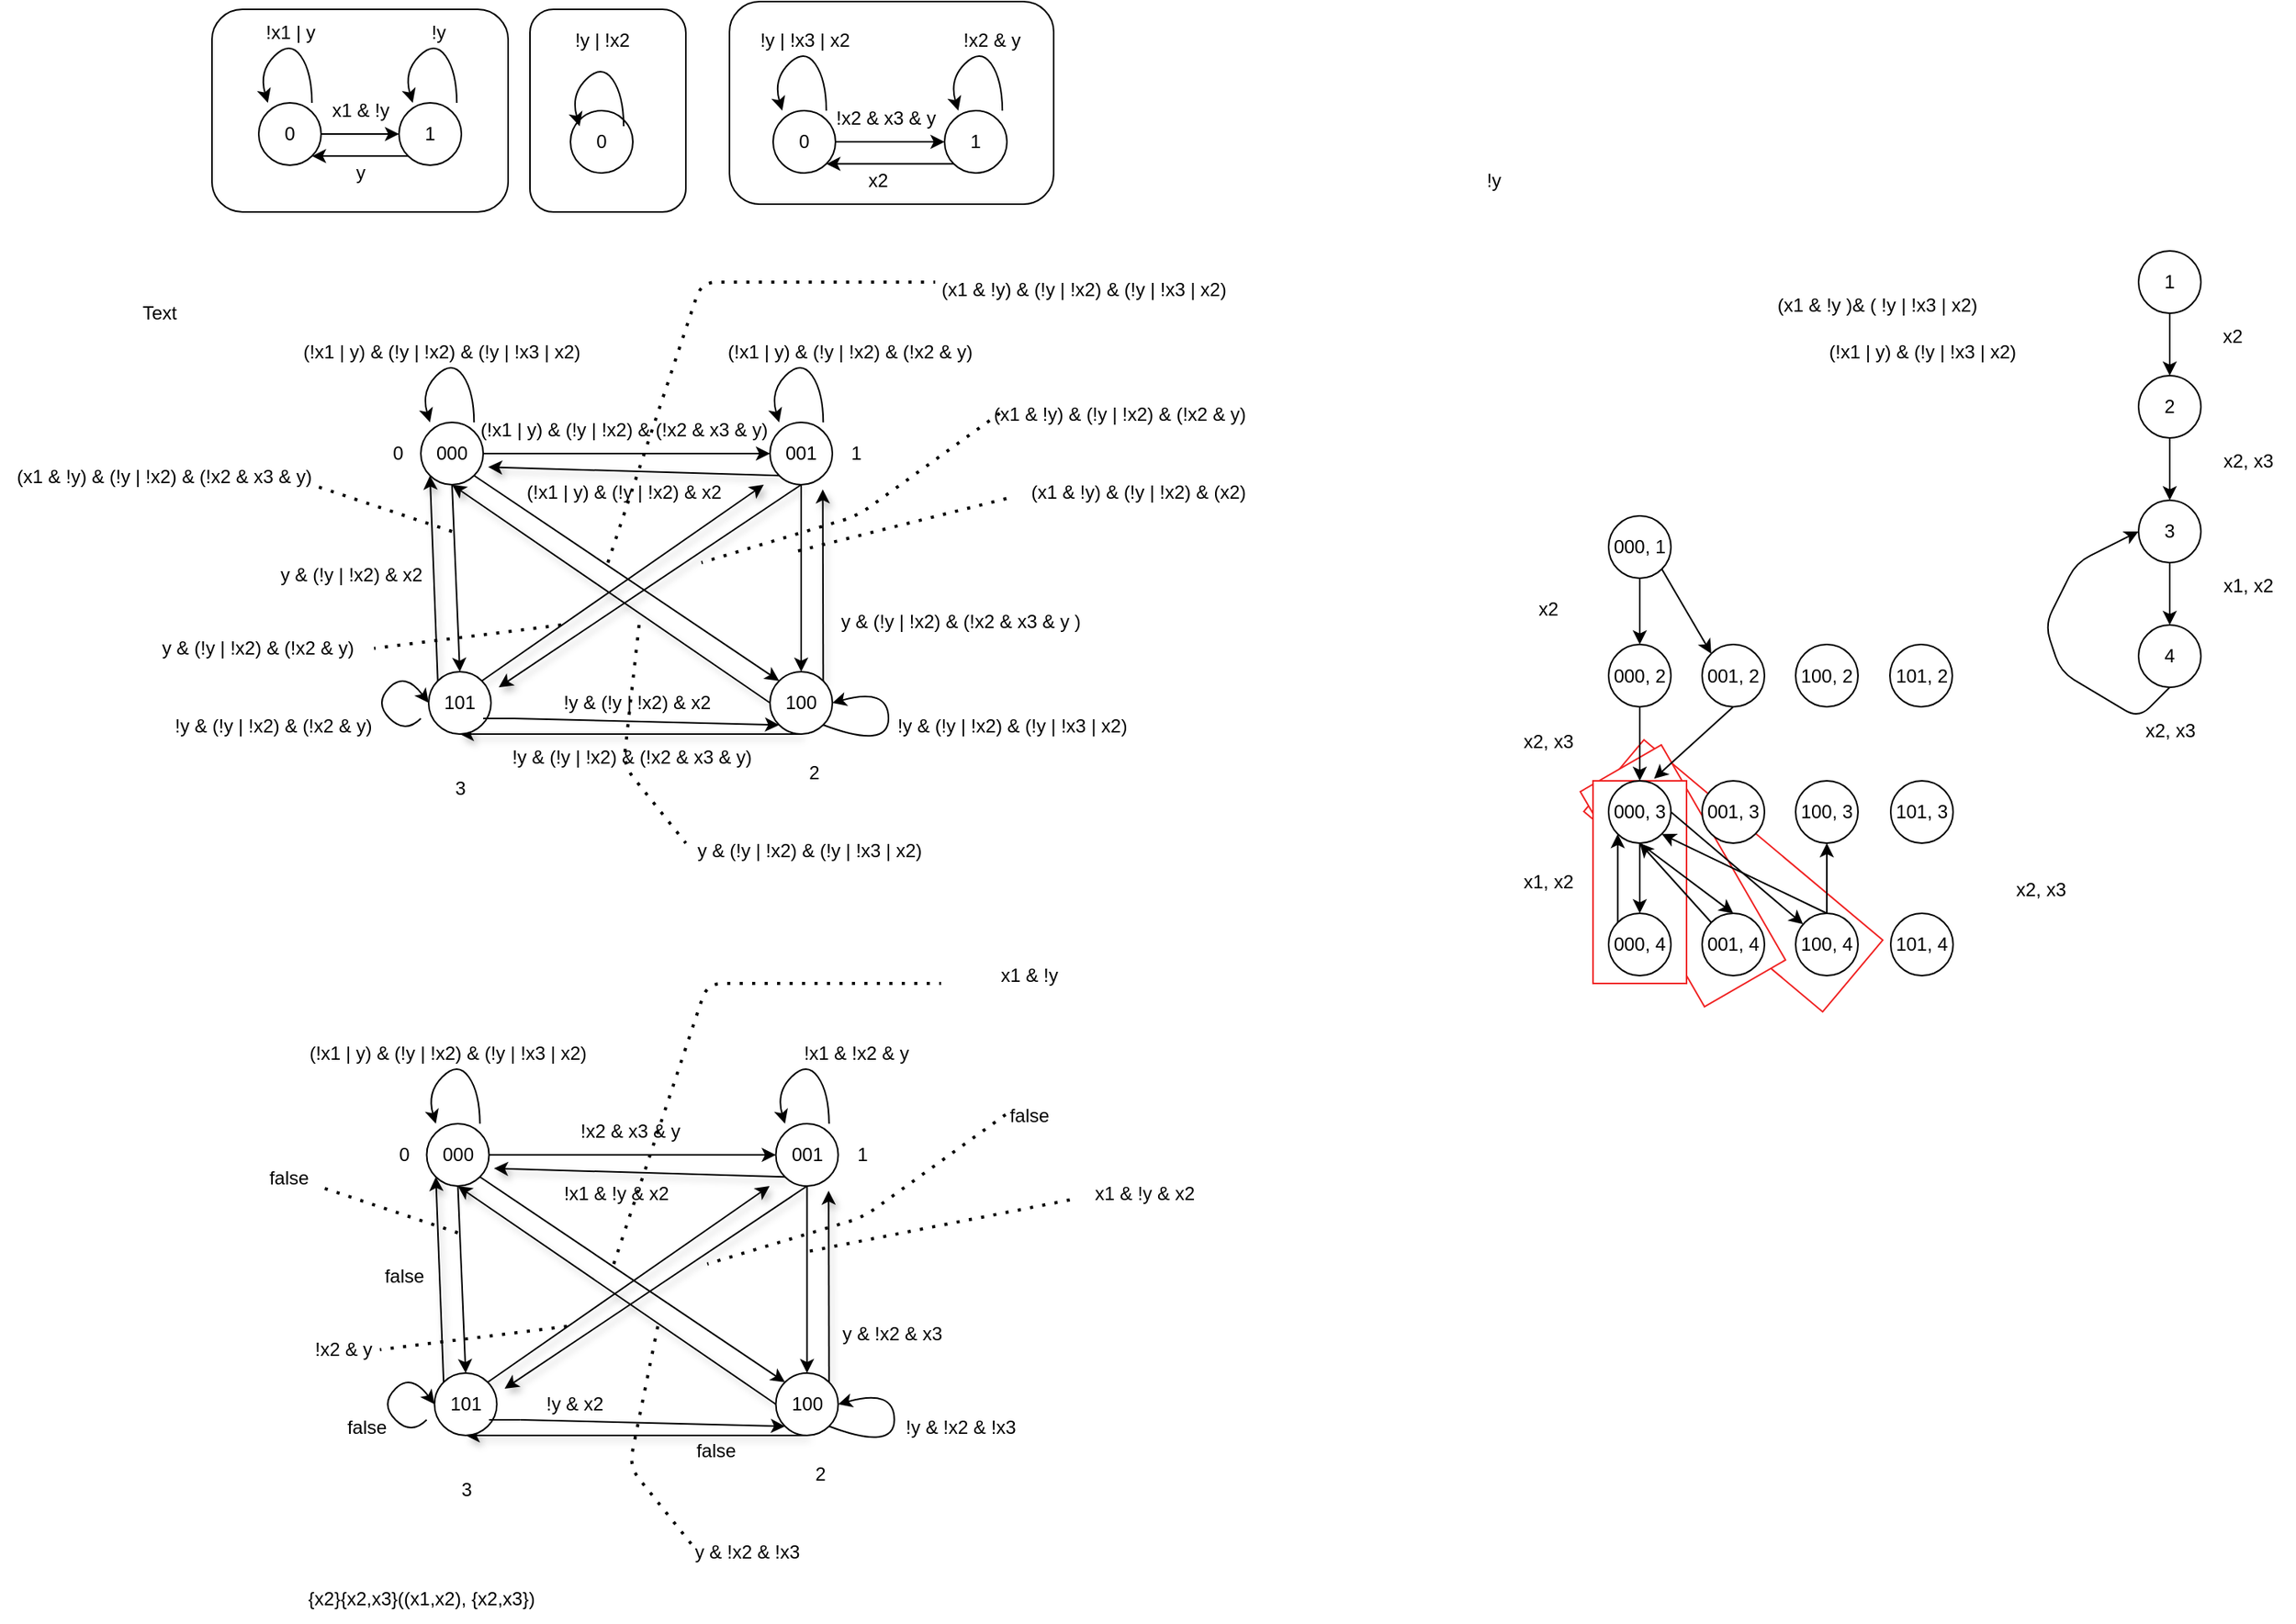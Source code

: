 <mxfile>
    <diagram id="3f5_-jADf0eMV4JessAh" name="Page-1">
        <mxGraphModel dx="312" dy="476" grid="1" gridSize="10" guides="1" tooltips="1" connect="1" arrows="1" fold="1" page="1" pageScale="1" pageWidth="827" pageHeight="1169" math="0" shadow="0">
            <root>
                <mxCell id="0"/>
                <mxCell id="1" parent="0"/>
                <mxCell id="265" value="" style="rounded=0;whiteSpace=wrap;html=1;strokeColor=#F02222;rotation=-50;" parent="1" vertex="1">
                    <mxGeometry x="1090" y="490.95" width="60" height="200" as="geometry"/>
                </mxCell>
                <mxCell id="264" value="" style="rounded=0;whiteSpace=wrap;html=1;strokeColor=#F02222;rotation=-30;" parent="1" vertex="1">
                    <mxGeometry x="1057.67" y="511.29" width="60" height="159.33" as="geometry"/>
                </mxCell>
                <mxCell id="261" value="" style="rounded=0;whiteSpace=wrap;html=1;strokeColor=#F02222;" parent="1" vertex="1">
                    <mxGeometry x="1030" y="530" width="60" height="130" as="geometry"/>
                </mxCell>
                <mxCell id="110" value="" style="rounded=1;whiteSpace=wrap;html=1;" parent="1" vertex="1">
                    <mxGeometry x="476" y="30" width="208" height="130" as="geometry"/>
                </mxCell>
                <mxCell id="109" value="" style="rounded=1;whiteSpace=wrap;html=1;" parent="1" vertex="1">
                    <mxGeometry x="348" y="35" width="100" height="130" as="geometry"/>
                </mxCell>
                <mxCell id="108" value="" style="rounded=1;whiteSpace=wrap;html=1;" parent="1" vertex="1">
                    <mxGeometry x="144" y="35" width="190" height="130" as="geometry"/>
                </mxCell>
                <mxCell id="2" value="0" style="ellipse;whiteSpace=wrap;html=1;aspect=fixed;" parent="1" vertex="1">
                    <mxGeometry x="174" y="95" width="40" height="40" as="geometry"/>
                </mxCell>
                <mxCell id="4" value="0" style="ellipse;whiteSpace=wrap;html=1;aspect=fixed;" parent="1" vertex="1">
                    <mxGeometry x="374" y="100" width="40" height="40" as="geometry"/>
                </mxCell>
                <mxCell id="7" value="!y | !x2" style="text;html=1;align=center;verticalAlign=middle;resizable=0;points=[];autosize=1;strokeColor=none;fillColor=none;" parent="1" vertex="1">
                    <mxGeometry x="364" y="40" width="60" height="30" as="geometry"/>
                </mxCell>
                <mxCell id="8" value="1" style="ellipse;whiteSpace=wrap;html=1;aspect=fixed;" parent="1" vertex="1">
                    <mxGeometry x="264" y="95" width="40" height="40" as="geometry"/>
                </mxCell>
                <mxCell id="10" value="" style="curved=1;endArrow=classic;html=1;entryX=0;entryY=0;entryDx=0;entryDy=0;exitX=1;exitY=0;exitDx=0;exitDy=0;" parent="1" edge="1">
                    <mxGeometry width="50" height="50" relative="1" as="geometry">
                        <mxPoint x="208.142" y="94.998" as="sourcePoint"/>
                        <mxPoint x="179.858" y="94.998" as="targetPoint"/>
                        <Array as="points">
                            <mxPoint x="208" y="75"/>
                            <mxPoint x="194" y="55"/>
                            <mxPoint x="174" y="75"/>
                        </Array>
                    </mxGeometry>
                </mxCell>
                <mxCell id="12" value="" style="endArrow=classic;html=1;exitX=1;exitY=0.5;exitDx=0;exitDy=0;entryX=0;entryY=0.5;entryDx=0;entryDy=0;" parent="1" source="2" target="8" edge="1">
                    <mxGeometry width="50" height="50" relative="1" as="geometry">
                        <mxPoint x="354" y="195" as="sourcePoint"/>
                        <mxPoint x="404" y="145" as="targetPoint"/>
                    </mxGeometry>
                </mxCell>
                <mxCell id="13" value="" style="endArrow=classic;html=1;exitX=0;exitY=1;exitDx=0;exitDy=0;entryX=1;entryY=1;entryDx=0;entryDy=0;" parent="1" source="8" target="2" edge="1">
                    <mxGeometry width="50" height="50" relative="1" as="geometry">
                        <mxPoint x="224" y="125" as="sourcePoint"/>
                        <mxPoint x="274" y="125" as="targetPoint"/>
                    </mxGeometry>
                </mxCell>
                <mxCell id="14" value="!x1 | y" style="text;html=1;align=center;verticalAlign=middle;resizable=0;points=[];autosize=1;strokeColor=none;fillColor=none;" parent="1" vertex="1">
                    <mxGeometry x="164" y="35" width="60" height="30" as="geometry"/>
                </mxCell>
                <mxCell id="15" value="!y" style="text;html=1;align=center;verticalAlign=middle;resizable=0;points=[];autosize=1;strokeColor=none;fillColor=none;" parent="1" vertex="1">
                    <mxGeometry x="274" y="35" width="30" height="30" as="geometry"/>
                </mxCell>
                <mxCell id="16" value="y" style="text;html=1;align=center;verticalAlign=middle;resizable=0;points=[];autosize=1;strokeColor=none;fillColor=none;" parent="1" vertex="1">
                    <mxGeometry x="224" y="125" width="30" height="30" as="geometry"/>
                </mxCell>
                <mxCell id="17" value="x1 &amp;amp; !y" style="text;html=1;align=center;verticalAlign=middle;resizable=0;points=[];autosize=1;strokeColor=none;fillColor=none;" parent="1" vertex="1">
                    <mxGeometry x="209" y="85" width="60" height="30" as="geometry"/>
                </mxCell>
                <mxCell id="29" value="0" style="ellipse;whiteSpace=wrap;html=1;aspect=fixed;" parent="1" vertex="1">
                    <mxGeometry x="504" y="100" width="40" height="40" as="geometry"/>
                </mxCell>
                <mxCell id="30" value="1" style="ellipse;whiteSpace=wrap;html=1;aspect=fixed;" parent="1" vertex="1">
                    <mxGeometry x="614" y="100" width="40" height="40" as="geometry"/>
                </mxCell>
                <mxCell id="33" value="" style="endArrow=classic;html=1;exitX=1;exitY=0.5;exitDx=0;exitDy=0;entryX=0;entryY=0.5;entryDx=0;entryDy=0;" parent="1" source="29" target="30" edge="1">
                    <mxGeometry width="50" height="50" relative="1" as="geometry">
                        <mxPoint x="704" y="200" as="sourcePoint"/>
                        <mxPoint x="754" y="150" as="targetPoint"/>
                    </mxGeometry>
                </mxCell>
                <mxCell id="34" value="" style="endArrow=classic;html=1;exitX=0;exitY=1;exitDx=0;exitDy=0;entryX=1;entryY=1;entryDx=0;entryDy=0;" parent="1" source="30" target="29" edge="1">
                    <mxGeometry width="50" height="50" relative="1" as="geometry">
                        <mxPoint x="574" y="130" as="sourcePoint"/>
                        <mxPoint x="624" y="130" as="targetPoint"/>
                    </mxGeometry>
                </mxCell>
                <mxCell id="35" value="!y | !x3 | x2" style="text;html=1;align=center;verticalAlign=middle;resizable=0;points=[];autosize=1;strokeColor=none;fillColor=none;" parent="1" vertex="1">
                    <mxGeometry x="484" y="40" width="80" height="30" as="geometry"/>
                </mxCell>
                <mxCell id="36" value="!x2 &amp;amp; y" style="text;html=1;align=center;verticalAlign=middle;resizable=0;points=[];autosize=1;strokeColor=none;fillColor=none;" parent="1" vertex="1">
                    <mxGeometry x="614" y="40" width="60" height="30" as="geometry"/>
                </mxCell>
                <mxCell id="37" value="x2" style="text;html=1;align=center;verticalAlign=middle;resizable=0;points=[];autosize=1;strokeColor=none;fillColor=none;" parent="1" vertex="1">
                    <mxGeometry x="551" y="130" width="40" height="30" as="geometry"/>
                </mxCell>
                <mxCell id="38" value="!x2 &amp;amp; x3 &amp;amp; y" style="text;html=1;align=center;verticalAlign=middle;resizable=0;points=[];autosize=1;strokeColor=none;fillColor=none;" parent="1" vertex="1">
                    <mxGeometry x="531" y="90" width="90" height="30" as="geometry"/>
                </mxCell>
                <mxCell id="57" style="edgeStyle=none;html=1;exitX=0.5;exitY=1;exitDx=0;exitDy=0;entryX=0.5;entryY=0;entryDx=0;entryDy=0;" parent="1" source="39" target="41" edge="1">
                    <mxGeometry relative="1" as="geometry"/>
                </mxCell>
                <mxCell id="58" style="edgeStyle=none;html=1;exitX=1;exitY=1;exitDx=0;exitDy=0;entryX=0;entryY=0;entryDx=0;entryDy=0;" parent="1" source="39" target="40" edge="1">
                    <mxGeometry relative="1" as="geometry"/>
                </mxCell>
                <mxCell id="39" value="000" style="ellipse;whiteSpace=wrap;html=1;aspect=fixed;" parent="1" vertex="1">
                    <mxGeometry x="278" y="300" width="40" height="40" as="geometry"/>
                </mxCell>
                <mxCell id="62" style="edgeStyle=none;html=1;exitX=0.5;exitY=1;exitDx=0;exitDy=0;entryX=0.5;entryY=1;entryDx=0;entryDy=0;shadow=1;" parent="1" source="40" target="41" edge="1">
                    <mxGeometry relative="1" as="geometry"/>
                </mxCell>
                <mxCell id="63" style="edgeStyle=none;html=1;exitX=1;exitY=0;exitDx=0;exitDy=0;entryX=0.846;entryY=1.074;entryDx=0;entryDy=0;entryPerimeter=0;shadow=1;" parent="1" source="40" target="42" edge="1">
                    <mxGeometry relative="1" as="geometry"/>
                </mxCell>
                <mxCell id="66" style="edgeStyle=none;html=1;exitX=0;exitY=0.5;exitDx=0;exitDy=0;entryX=0.5;entryY=1;entryDx=0;entryDy=0;shadow=1;" parent="1" source="40" target="39" edge="1">
                    <mxGeometry relative="1" as="geometry"/>
                </mxCell>
                <mxCell id="40" value="100" style="ellipse;whiteSpace=wrap;html=1;aspect=fixed;" parent="1" vertex="1">
                    <mxGeometry x="502" y="460" width="40" height="40" as="geometry"/>
                </mxCell>
                <mxCell id="60" style="edgeStyle=none;html=1;entryX=0;entryY=1;entryDx=0;entryDy=0;startArrow=none;" parent="1" target="40" edge="1">
                    <mxGeometry relative="1" as="geometry">
                        <mxPoint x="498" y="490" as="targetPoint"/>
                        <mxPoint x="338" y="490" as="sourcePoint"/>
                    </mxGeometry>
                </mxCell>
                <mxCell id="68" style="edgeStyle=none;html=1;exitX=0;exitY=0;exitDx=0;exitDy=0;entryX=0;entryY=1;entryDx=0;entryDy=0;shadow=1;" parent="1" source="41" target="39" edge="1">
                    <mxGeometry relative="1" as="geometry"/>
                </mxCell>
                <mxCell id="69" style="edgeStyle=none;html=1;exitX=1;exitY=0;exitDx=0;exitDy=0;shadow=1;" parent="1" source="41" edge="1">
                    <mxGeometry relative="1" as="geometry">
                        <mxPoint x="498" y="340" as="targetPoint"/>
                    </mxGeometry>
                </mxCell>
                <mxCell id="41" value="101" style="ellipse;whiteSpace=wrap;html=1;aspect=fixed;" parent="1" vertex="1">
                    <mxGeometry x="283" y="460" width="40" height="40" as="geometry"/>
                </mxCell>
                <mxCell id="59" style="edgeStyle=none;html=1;exitX=0.5;exitY=1;exitDx=0;exitDy=0;entryX=0.5;entryY=0;entryDx=0;entryDy=0;" parent="1" source="42" target="40" edge="1">
                    <mxGeometry relative="1" as="geometry"/>
                </mxCell>
                <mxCell id="65" style="edgeStyle=none;html=1;exitX=0;exitY=1;exitDx=0;exitDy=0;entryX=1.079;entryY=0.717;entryDx=0;entryDy=0;shadow=1;entryPerimeter=0;" parent="1" source="42" target="39" edge="1">
                    <mxGeometry relative="1" as="geometry"/>
                </mxCell>
                <mxCell id="70" style="edgeStyle=none;html=1;exitX=0.5;exitY=1;exitDx=0;exitDy=0;shadow=1;" parent="1" source="42" edge="1">
                    <mxGeometry relative="1" as="geometry">
                        <mxPoint x="328" y="470" as="targetPoint"/>
                    </mxGeometry>
                </mxCell>
                <mxCell id="42" value="001" style="ellipse;whiteSpace=wrap;html=1;aspect=fixed;" parent="1" vertex="1">
                    <mxGeometry x="502" y="300" width="40" height="40" as="geometry"/>
                </mxCell>
                <mxCell id="43" value="" style="endArrow=classic;html=1;entryX=0;entryY=0.5;entryDx=0;entryDy=0;" parent="1" target="42" edge="1">
                    <mxGeometry width="50" height="50" relative="1" as="geometry">
                        <mxPoint x="318" y="320" as="sourcePoint"/>
                        <mxPoint x="368" y="270" as="targetPoint"/>
                    </mxGeometry>
                </mxCell>
                <mxCell id="45" value="(!x1 | y) &amp;amp; (!y | !x2) &amp;amp; (!y | !x3 | x2)" style="text;html=1;align=center;verticalAlign=middle;resizable=0;points=[];autosize=1;strokeColor=none;fillColor=none;" parent="1" vertex="1">
                    <mxGeometry x="191" y="240" width="200" height="30" as="geometry"/>
                </mxCell>
                <mxCell id="48" value="" style="curved=1;endArrow=classic;html=1;entryX=1;entryY=0.5;entryDx=0;entryDy=0;exitX=1;exitY=1;exitDx=0;exitDy=0;" parent="1" source="40" target="40" edge="1">
                    <mxGeometry width="50" height="50" relative="1" as="geometry">
                        <mxPoint x="572.142" y="475.858" as="sourcePoint"/>
                        <mxPoint x="543.858" y="475.858" as="targetPoint"/>
                        <Array as="points">
                            <mxPoint x="578" y="510"/>
                            <mxPoint x="578" y="470"/>
                        </Array>
                    </mxGeometry>
                </mxCell>
                <mxCell id="49" value="(!x1 | y) &amp;amp; (!y | !x2) &amp;amp; (!x2 &amp;amp; x3 &amp;amp; y)" style="text;html=1;align=center;verticalAlign=middle;resizable=0;points=[];autosize=1;strokeColor=none;fillColor=none;" parent="1" vertex="1">
                    <mxGeometry x="303" y="290" width="210" height="30" as="geometry"/>
                </mxCell>
                <mxCell id="50" value="" style="curved=1;endArrow=classic;html=1;entryX=0;entryY=0;entryDx=0;entryDy=0;exitX=1;exitY=0;exitDx=0;exitDy=0;" parent="1" edge="1">
                    <mxGeometry width="50" height="50" relative="1" as="geometry">
                        <mxPoint x="301.072" y="94.998" as="sourcePoint"/>
                        <mxPoint x="272.788" y="94.998" as="targetPoint"/>
                        <Array as="points">
                            <mxPoint x="300.93" y="75"/>
                            <mxPoint x="286.93" y="55"/>
                            <mxPoint x="266.93" y="75"/>
                        </Array>
                    </mxGeometry>
                </mxCell>
                <mxCell id="51" value="" style="curved=1;endArrow=classic;html=1;entryX=0;entryY=0;entryDx=0;entryDy=0;exitX=1;exitY=0;exitDx=0;exitDy=0;" parent="1" edge="1">
                    <mxGeometry width="50" height="50" relative="1" as="geometry">
                        <mxPoint x="538.142" y="99.998" as="sourcePoint"/>
                        <mxPoint x="509.858" y="99.998" as="targetPoint"/>
                        <Array as="points">
                            <mxPoint x="538" y="80"/>
                            <mxPoint x="524" y="60"/>
                            <mxPoint x="504" y="80"/>
                        </Array>
                    </mxGeometry>
                </mxCell>
                <mxCell id="52" value="" style="curved=1;endArrow=classic;html=1;entryX=0;entryY=0;entryDx=0;entryDy=0;exitX=1;exitY=0;exitDx=0;exitDy=0;" parent="1" edge="1">
                    <mxGeometry width="50" height="50" relative="1" as="geometry">
                        <mxPoint x="651.072" y="99.998" as="sourcePoint"/>
                        <mxPoint x="622.788" y="99.998" as="targetPoint"/>
                        <Array as="points">
                            <mxPoint x="650.93" y="80"/>
                            <mxPoint x="636.93" y="60"/>
                            <mxPoint x="616.93" y="80"/>
                        </Array>
                    </mxGeometry>
                </mxCell>
                <mxCell id="53" value="" style="curved=1;endArrow=classic;html=1;entryX=0;entryY=0;entryDx=0;entryDy=0;exitX=1;exitY=0;exitDx=0;exitDy=0;" parent="1" edge="1">
                    <mxGeometry width="50" height="50" relative="1" as="geometry">
                        <mxPoint x="408.142" y="109.998" as="sourcePoint"/>
                        <mxPoint x="379.858" y="109.998" as="targetPoint"/>
                        <Array as="points">
                            <mxPoint x="408" y="90"/>
                            <mxPoint x="394" y="70"/>
                            <mxPoint x="374" y="90"/>
                        </Array>
                    </mxGeometry>
                </mxCell>
                <mxCell id="54" value="" style="curved=1;endArrow=classic;html=1;entryX=0;entryY=0;entryDx=0;entryDy=0;exitX=1;exitY=0;exitDx=0;exitDy=0;" parent="1" edge="1">
                    <mxGeometry width="50" height="50" relative="1" as="geometry">
                        <mxPoint x="312.142" y="299.998" as="sourcePoint"/>
                        <mxPoint x="283.858" y="299.998" as="targetPoint"/>
                        <Array as="points">
                            <mxPoint x="312" y="280"/>
                            <mxPoint x="298" y="260"/>
                            <mxPoint x="278" y="280"/>
                        </Array>
                    </mxGeometry>
                </mxCell>
                <mxCell id="55" value="" style="curved=1;endArrow=classic;html=1;entryX=0;entryY=0;entryDx=0;entryDy=0;exitX=1;exitY=0;exitDx=0;exitDy=0;" parent="1" edge="1">
                    <mxGeometry width="50" height="50" relative="1" as="geometry">
                        <mxPoint x="536.142" y="299.998" as="sourcePoint"/>
                        <mxPoint x="507.858" y="299.998" as="targetPoint"/>
                        <Array as="points">
                            <mxPoint x="536" y="280"/>
                            <mxPoint x="522" y="260"/>
                            <mxPoint x="502" y="280"/>
                        </Array>
                    </mxGeometry>
                </mxCell>
                <mxCell id="56" value="" style="curved=1;endArrow=classic;html=1;entryX=0;entryY=0.5;entryDx=0;entryDy=0;" parent="1" target="41" edge="1">
                    <mxGeometry width="50" height="50" relative="1" as="geometry">
                        <mxPoint x="278" y="490" as="sourcePoint"/>
                        <mxPoint x="232" y="470" as="targetPoint"/>
                        <Array as="points">
                            <mxPoint x="268" y="500"/>
                            <mxPoint x="248" y="480"/>
                            <mxPoint x="268" y="460"/>
                        </Array>
                    </mxGeometry>
                </mxCell>
                <mxCell id="242" style="edgeStyle=none;html=1;exitX=0.5;exitY=1;exitDx=0;exitDy=0;entryX=0.5;entryY=0;entryDx=0;entryDy=0;" parent="1" source="82" target="241" edge="1">
                    <mxGeometry relative="1" as="geometry"/>
                </mxCell>
                <mxCell id="82" value="000, 2" style="ellipse;whiteSpace=wrap;html=1;aspect=fixed;" parent="1" vertex="1">
                    <mxGeometry x="1040" y="442.5" width="40" height="40" as="geometry"/>
                </mxCell>
                <mxCell id="88" value="(!x1 | y) &amp;amp; (!y | !x3 | x2)" style="text;html=1;align=center;verticalAlign=middle;resizable=0;points=[];autosize=1;strokeColor=none;fillColor=none;" parent="1" vertex="1">
                    <mxGeometry x="1171" y="240" width="140" height="30" as="geometry"/>
                </mxCell>
                <mxCell id="89" value="!y" style="text;html=1;align=center;verticalAlign=middle;resizable=0;points=[];autosize=1;strokeColor=none;fillColor=none;" parent="1" vertex="1">
                    <mxGeometry x="951" y="130" width="30" height="30" as="geometry"/>
                </mxCell>
                <mxCell id="95" value="x2" style="text;html=1;align=center;verticalAlign=middle;resizable=0;points=[];autosize=1;strokeColor=none;fillColor=none;" parent="1" vertex="1">
                    <mxGeometry x="981" y="405" width="40" height="30" as="geometry"/>
                </mxCell>
                <mxCell id="96" value="x2, x3" style="text;html=1;align=center;verticalAlign=middle;resizable=0;points=[];autosize=1;strokeColor=none;fillColor=none;" parent="1" vertex="1">
                    <mxGeometry x="971" y="490" width="60" height="30" as="geometry"/>
                </mxCell>
                <mxCell id="97" value="0" style="text;html=1;align=center;verticalAlign=middle;resizable=0;points=[];autosize=1;strokeColor=none;fillColor=none;" parent="1" vertex="1">
                    <mxGeometry x="248" y="305" width="30" height="30" as="geometry"/>
                </mxCell>
                <mxCell id="98" value="1" style="text;html=1;align=center;verticalAlign=middle;resizable=0;points=[];autosize=1;strokeColor=none;fillColor=none;" parent="1" vertex="1">
                    <mxGeometry x="542" y="305" width="30" height="30" as="geometry"/>
                </mxCell>
                <mxCell id="99" value="2" style="text;html=1;align=center;verticalAlign=middle;resizable=0;points=[];autosize=1;strokeColor=none;fillColor=none;" parent="1" vertex="1">
                    <mxGeometry x="515" y="510" width="30" height="30" as="geometry"/>
                </mxCell>
                <mxCell id="100" value="3" style="text;html=1;align=center;verticalAlign=middle;resizable=0;points=[];autosize=1;strokeColor=none;fillColor=none;" parent="1" vertex="1">
                    <mxGeometry x="288" y="520" width="30" height="30" as="geometry"/>
                </mxCell>
                <mxCell id="101" value="(x1 &amp;amp; !y )&amp;amp; ( !y | !x3 | x2)" style="text;html=1;align=center;verticalAlign=middle;resizable=0;points=[];autosize=1;strokeColor=none;fillColor=none;" parent="1" vertex="1">
                    <mxGeometry x="1137" y="210" width="150" height="30" as="geometry"/>
                </mxCell>
                <mxCell id="112" value="(x1 &amp;amp; !y) &amp;amp; (!y | !x2) &amp;amp; (!y | !x3 | x2)" style="text;html=1;align=center;verticalAlign=middle;resizable=0;points=[];autosize=1;strokeColor=none;fillColor=none;" parent="1" vertex="1">
                    <mxGeometry x="598" y="200" width="210" height="30" as="geometry"/>
                </mxCell>
                <mxCell id="115" value="" style="endArrow=none;dashed=1;html=1;dashPattern=1 3;strokeWidth=2;" parent="1" edge="1">
                    <mxGeometry width="50" height="50" relative="1" as="geometry">
                        <mxPoint x="398" y="390" as="sourcePoint"/>
                        <mxPoint x="608" y="210" as="targetPoint"/>
                        <Array as="points">
                            <mxPoint x="458" y="210"/>
                            <mxPoint x="548" y="210"/>
                        </Array>
                    </mxGeometry>
                </mxCell>
                <mxCell id="117" value="(x1 &amp;amp; !y) &amp;amp; (!y | !x2) &amp;amp; (!x2 &amp;amp; x3 &amp;amp; y)" style="text;html=1;align=center;verticalAlign=middle;resizable=0;points=[];autosize=1;strokeColor=none;fillColor=none;" parent="1" vertex="1">
                    <mxGeometry x="8" y="320" width="210" height="30" as="geometry"/>
                </mxCell>
                <mxCell id="118" value="" style="endArrow=none;dashed=1;html=1;dashPattern=1 3;strokeWidth=2;" parent="1" edge="1">
                    <mxGeometry width="50" height="50" relative="1" as="geometry">
                        <mxPoint x="298" y="370" as="sourcePoint"/>
                        <mxPoint x="208" y="340" as="targetPoint"/>
                    </mxGeometry>
                </mxCell>
                <mxCell id="121" value="(!x1 | y) &amp;amp; (!y | !x2) &amp;amp; (!x2 &amp;amp; y)" style="text;html=1;align=center;verticalAlign=middle;resizable=0;points=[];autosize=1;strokeColor=none;fillColor=none;" parent="1" vertex="1">
                    <mxGeometry x="463" y="240" width="180" height="30" as="geometry"/>
                </mxCell>
                <mxCell id="122" value="(!x1 | y) &amp;amp; (!y | !x2) &amp;amp; x2" style="text;html=1;align=center;verticalAlign=middle;resizable=0;points=[];autosize=1;strokeColor=none;fillColor=none;" parent="1" vertex="1">
                    <mxGeometry x="333" y="330" width="150" height="30" as="geometry"/>
                </mxCell>
                <mxCell id="123" value="(x1 &amp;amp; !y) &amp;amp; (!y | !x2) &amp;amp; (x2)" style="text;html=1;align=center;verticalAlign=middle;resizable=0;points=[];autosize=1;strokeColor=none;fillColor=none;" parent="1" vertex="1">
                    <mxGeometry x="658" y="330" width="160" height="30" as="geometry"/>
                </mxCell>
                <mxCell id="124" value="" style="endArrow=none;dashed=1;html=1;dashPattern=1 3;strokeWidth=2;exitX=-0.027;exitY=0.63;exitDx=0;exitDy=0;exitPerimeter=0;" parent="1" source="123" edge="1">
                    <mxGeometry width="50" height="50" relative="1" as="geometry">
                        <mxPoint x="610" y="412.5" as="sourcePoint"/>
                        <mxPoint x="520" y="382.5" as="targetPoint"/>
                    </mxGeometry>
                </mxCell>
                <mxCell id="125" value="(x1 &amp;amp; !y) &amp;amp; (!y | !x2) &amp;amp; (!x2 &amp;amp; y)" style="text;html=1;align=center;verticalAlign=middle;resizable=0;points=[];autosize=1;strokeColor=none;fillColor=none;" parent="1" vertex="1">
                    <mxGeometry x="630.5" y="280" width="190" height="30" as="geometry"/>
                </mxCell>
                <mxCell id="126" value="" style="endArrow=none;dashed=1;html=1;dashPattern=1 3;strokeWidth=2;exitX=-0.019;exitY=0.639;exitDx=0;exitDy=0;exitPerimeter=0;" parent="1" edge="1">
                    <mxGeometry width="50" height="50" relative="1" as="geometry">
                        <mxPoint x="649.39" y="294.17" as="sourcePoint"/>
                        <mxPoint x="458" y="390" as="targetPoint"/>
                        <Array as="points">
                            <mxPoint x="558" y="360"/>
                        </Array>
                    </mxGeometry>
                </mxCell>
                <mxCell id="127" value="!y &amp;amp; (!y | !x2) &amp;amp; (!y | !x3 | x2)" style="text;html=1;align=center;verticalAlign=middle;resizable=0;points=[];autosize=1;strokeColor=none;fillColor=none;" parent="1" vertex="1">
                    <mxGeometry x="572" y="480" width="170" height="30" as="geometry"/>
                </mxCell>
                <mxCell id="128" value="y &amp;amp; (!y | !x2) &amp;amp; (!x2 &amp;amp; x3 &amp;amp; y )" style="text;html=1;align=center;verticalAlign=middle;resizable=0;points=[];autosize=1;strokeColor=none;fillColor=none;" parent="1" vertex="1">
                    <mxGeometry x="534" y="412.5" width="180" height="30" as="geometry"/>
                </mxCell>
                <mxCell id="129" value="!y &amp;amp; (!y | !x2) &amp;amp; (!x2 &amp;amp; x3 &amp;amp; y)" style="text;html=1;align=center;verticalAlign=middle;resizable=0;points=[];autosize=1;strokeColor=none;fillColor=none;" parent="1" vertex="1">
                    <mxGeometry x="323" y="500" width="180" height="30" as="geometry"/>
                </mxCell>
                <mxCell id="130" value="y &amp;amp; (!y | !x2) &amp;amp; (!y | !x3 | x2)" style="text;html=1;align=center;verticalAlign=middle;resizable=0;points=[];autosize=1;strokeColor=none;fillColor=none;" parent="1" vertex="1">
                    <mxGeometry x="442" y="560" width="170" height="30" as="geometry"/>
                </mxCell>
                <mxCell id="131" value="" style="endArrow=none;dashed=1;html=1;dashPattern=1 3;strokeWidth=2;" parent="1" edge="1">
                    <mxGeometry width="50" height="50" relative="1" as="geometry">
                        <mxPoint x="418" y="430" as="sourcePoint"/>
                        <mxPoint x="448" y="570" as="targetPoint"/>
                        <Array as="points">
                            <mxPoint x="408" y="520"/>
                        </Array>
                    </mxGeometry>
                </mxCell>
                <mxCell id="132" value="!y &amp;amp; (!y | !x2) &amp;amp; (!x2 &amp;amp; y)" style="text;html=1;align=center;verticalAlign=middle;resizable=0;points=[];autosize=1;strokeColor=none;fillColor=none;" parent="1" vertex="1">
                    <mxGeometry x="108" y="480" width="150" height="30" as="geometry"/>
                </mxCell>
                <mxCell id="133" value="y &amp;amp; (!y | !x2) &amp;amp; x2" style="text;html=1;align=center;verticalAlign=middle;resizable=0;points=[];autosize=1;strokeColor=none;fillColor=none;" parent="1" vertex="1">
                    <mxGeometry x="178" y="382.5" width="110" height="30" as="geometry"/>
                </mxCell>
                <mxCell id="135" value="" style="edgeStyle=none;html=1;entryX=0;entryY=1;entryDx=0;entryDy=0;endArrow=none;" parent="1" edge="1">
                    <mxGeometry relative="1" as="geometry">
                        <mxPoint x="338" y="490" as="targetPoint"/>
                        <mxPoint x="318" y="490" as="sourcePoint"/>
                    </mxGeometry>
                </mxCell>
                <mxCell id="136" value="!y &amp;amp; (!y | !x2) &amp;amp; x2&amp;nbsp;" style="text;html=1;align=center;verticalAlign=middle;resizable=0;points=[];autosize=1;strokeColor=none;fillColor=none;" parent="1" vertex="1">
                    <mxGeometry x="358" y="465" width="120" height="30" as="geometry"/>
                </mxCell>
                <mxCell id="138" value="y &amp;amp; (!y | !x2) &amp;amp; (!x2 &amp;amp; y)" style="text;html=1;align=center;verticalAlign=middle;resizable=0;points=[];autosize=1;strokeColor=none;fillColor=none;" parent="1" vertex="1">
                    <mxGeometry x="98" y="430" width="150" height="30" as="geometry"/>
                </mxCell>
                <mxCell id="139" value="" style="endArrow=none;dashed=1;html=1;dashPattern=1 3;strokeWidth=2;" parent="1" edge="1">
                    <mxGeometry width="50" height="50" relative="1" as="geometry">
                        <mxPoint x="368" y="430" as="sourcePoint"/>
                        <mxPoint x="248" y="445" as="targetPoint"/>
                    </mxGeometry>
                </mxCell>
                <mxCell id="187" style="edgeStyle=none;html=1;exitX=0.5;exitY=1;exitDx=0;exitDy=0;entryX=0.5;entryY=0;entryDx=0;entryDy=0;" parent="1" source="189" target="197" edge="1">
                    <mxGeometry relative="1" as="geometry"/>
                </mxCell>
                <mxCell id="188" style="edgeStyle=none;html=1;exitX=1;exitY=1;exitDx=0;exitDy=0;entryX=0;entryY=0;entryDx=0;entryDy=0;" parent="1" source="189" target="193" edge="1">
                    <mxGeometry relative="1" as="geometry"/>
                </mxCell>
                <mxCell id="189" value="000" style="ellipse;whiteSpace=wrap;html=1;aspect=fixed;" parent="1" vertex="1">
                    <mxGeometry x="281.75" y="750" width="40" height="40" as="geometry"/>
                </mxCell>
                <mxCell id="190" style="edgeStyle=none;html=1;exitX=0.5;exitY=1;exitDx=0;exitDy=0;entryX=0.5;entryY=1;entryDx=0;entryDy=0;shadow=1;" parent="1" source="193" target="197" edge="1">
                    <mxGeometry relative="1" as="geometry"/>
                </mxCell>
                <mxCell id="191" style="edgeStyle=none;html=1;exitX=1;exitY=0;exitDx=0;exitDy=0;entryX=0.846;entryY=1.074;entryDx=0;entryDy=0;entryPerimeter=0;shadow=1;" parent="1" source="193" target="201" edge="1">
                    <mxGeometry relative="1" as="geometry"/>
                </mxCell>
                <mxCell id="192" style="edgeStyle=none;html=1;exitX=0;exitY=0.5;exitDx=0;exitDy=0;entryX=0.5;entryY=1;entryDx=0;entryDy=0;shadow=1;" parent="1" source="193" target="189" edge="1">
                    <mxGeometry relative="1" as="geometry"/>
                </mxCell>
                <mxCell id="193" value="100" style="ellipse;whiteSpace=wrap;html=1;aspect=fixed;" parent="1" vertex="1">
                    <mxGeometry x="505.75" y="910" width="40" height="40" as="geometry"/>
                </mxCell>
                <mxCell id="194" style="edgeStyle=none;html=1;entryX=0;entryY=1;entryDx=0;entryDy=0;startArrow=none;" parent="1" target="193" edge="1">
                    <mxGeometry relative="1" as="geometry">
                        <mxPoint x="501.75" y="940" as="targetPoint"/>
                        <mxPoint x="341.75" y="940" as="sourcePoint"/>
                    </mxGeometry>
                </mxCell>
                <mxCell id="195" style="edgeStyle=none;html=1;exitX=0;exitY=0;exitDx=0;exitDy=0;entryX=0;entryY=1;entryDx=0;entryDy=0;shadow=1;" parent="1" source="197" target="189" edge="1">
                    <mxGeometry relative="1" as="geometry"/>
                </mxCell>
                <mxCell id="196" style="edgeStyle=none;html=1;exitX=1;exitY=0;exitDx=0;exitDy=0;shadow=1;" parent="1" source="197" edge="1">
                    <mxGeometry relative="1" as="geometry">
                        <mxPoint x="501.75" y="790" as="targetPoint"/>
                    </mxGeometry>
                </mxCell>
                <mxCell id="197" value="101" style="ellipse;whiteSpace=wrap;html=1;aspect=fixed;" parent="1" vertex="1">
                    <mxGeometry x="286.75" y="910" width="40" height="40" as="geometry"/>
                </mxCell>
                <mxCell id="198" style="edgeStyle=none;html=1;exitX=0.5;exitY=1;exitDx=0;exitDy=0;entryX=0.5;entryY=0;entryDx=0;entryDy=0;" parent="1" source="201" target="193" edge="1">
                    <mxGeometry relative="1" as="geometry"/>
                </mxCell>
                <mxCell id="199" style="edgeStyle=none;html=1;exitX=0;exitY=1;exitDx=0;exitDy=0;entryX=1.079;entryY=0.717;entryDx=0;entryDy=0;shadow=1;entryPerimeter=0;" parent="1" source="201" target="189" edge="1">
                    <mxGeometry relative="1" as="geometry"/>
                </mxCell>
                <mxCell id="200" style="edgeStyle=none;html=1;exitX=0.5;exitY=1;exitDx=0;exitDy=0;shadow=1;" parent="1" source="201" edge="1">
                    <mxGeometry relative="1" as="geometry">
                        <mxPoint x="331.75" y="920" as="targetPoint"/>
                    </mxGeometry>
                </mxCell>
                <mxCell id="201" value="001" style="ellipse;whiteSpace=wrap;html=1;aspect=fixed;" parent="1" vertex="1">
                    <mxGeometry x="505.75" y="750" width="40" height="40" as="geometry"/>
                </mxCell>
                <mxCell id="202" value="" style="endArrow=classic;html=1;entryX=0;entryY=0.5;entryDx=0;entryDy=0;" parent="1" target="201" edge="1">
                    <mxGeometry width="50" height="50" relative="1" as="geometry">
                        <mxPoint x="321.75" y="770" as="sourcePoint"/>
                        <mxPoint x="371.75" y="720" as="targetPoint"/>
                    </mxGeometry>
                </mxCell>
                <mxCell id="203" value="(!x1 | y) &amp;amp; (!y | !x2) &amp;amp; (!y | !x3 | x2)" style="text;html=1;align=center;verticalAlign=middle;resizable=0;points=[];autosize=1;strokeColor=none;fillColor=none;" parent="1" vertex="1">
                    <mxGeometry x="194.75" y="690" width="200" height="30" as="geometry"/>
                </mxCell>
                <mxCell id="204" value="" style="curved=1;endArrow=classic;html=1;entryX=1;entryY=0.5;entryDx=0;entryDy=0;exitX=1;exitY=1;exitDx=0;exitDy=0;" parent="1" source="193" target="193" edge="1">
                    <mxGeometry width="50" height="50" relative="1" as="geometry">
                        <mxPoint x="575.892" y="925.858" as="sourcePoint"/>
                        <mxPoint x="547.608" y="925.858" as="targetPoint"/>
                        <Array as="points">
                            <mxPoint x="581.75" y="960"/>
                            <mxPoint x="581.75" y="920"/>
                        </Array>
                    </mxGeometry>
                </mxCell>
                <mxCell id="205" value="!x2 &amp;amp; x3 &amp;amp; y" style="text;html=1;align=center;verticalAlign=middle;resizable=0;points=[];autosize=1;strokeColor=none;fillColor=none;" parent="1" vertex="1">
                    <mxGeometry x="366.75" y="740" width="90" height="30" as="geometry"/>
                </mxCell>
                <mxCell id="206" value="" style="curved=1;endArrow=classic;html=1;entryX=0;entryY=0;entryDx=0;entryDy=0;exitX=1;exitY=0;exitDx=0;exitDy=0;" parent="1" edge="1">
                    <mxGeometry width="50" height="50" relative="1" as="geometry">
                        <mxPoint x="315.892" y="749.998" as="sourcePoint"/>
                        <mxPoint x="287.608" y="749.998" as="targetPoint"/>
                        <Array as="points">
                            <mxPoint x="315.75" y="730"/>
                            <mxPoint x="301.75" y="710"/>
                            <mxPoint x="281.75" y="730"/>
                        </Array>
                    </mxGeometry>
                </mxCell>
                <mxCell id="207" value="" style="curved=1;endArrow=classic;html=1;entryX=0;entryY=0;entryDx=0;entryDy=0;exitX=1;exitY=0;exitDx=0;exitDy=0;" parent="1" edge="1">
                    <mxGeometry width="50" height="50" relative="1" as="geometry">
                        <mxPoint x="539.892" y="749.998" as="sourcePoint"/>
                        <mxPoint x="511.608" y="749.998" as="targetPoint"/>
                        <Array as="points">
                            <mxPoint x="539.75" y="730"/>
                            <mxPoint x="525.75" y="710"/>
                            <mxPoint x="505.75" y="730"/>
                        </Array>
                    </mxGeometry>
                </mxCell>
                <mxCell id="208" value="" style="curved=1;endArrow=classic;html=1;entryX=0;entryY=0.5;entryDx=0;entryDy=0;" parent="1" target="197" edge="1">
                    <mxGeometry width="50" height="50" relative="1" as="geometry">
                        <mxPoint x="281.75" y="940" as="sourcePoint"/>
                        <mxPoint x="235.75" y="920" as="targetPoint"/>
                        <Array as="points">
                            <mxPoint x="271.75" y="950"/>
                            <mxPoint x="251.75" y="930"/>
                            <mxPoint x="271.75" y="910"/>
                        </Array>
                    </mxGeometry>
                </mxCell>
                <mxCell id="209" value="0" style="text;html=1;align=center;verticalAlign=middle;resizable=0;points=[];autosize=1;strokeColor=none;fillColor=none;" parent="1" vertex="1">
                    <mxGeometry x="251.75" y="755" width="30" height="30" as="geometry"/>
                </mxCell>
                <mxCell id="210" value="1" style="text;html=1;align=center;verticalAlign=middle;resizable=0;points=[];autosize=1;strokeColor=none;fillColor=none;" parent="1" vertex="1">
                    <mxGeometry x="545.75" y="755" width="30" height="30" as="geometry"/>
                </mxCell>
                <mxCell id="211" value="2" style="text;html=1;align=center;verticalAlign=middle;resizable=0;points=[];autosize=1;strokeColor=none;fillColor=none;" parent="1" vertex="1">
                    <mxGeometry x="518.75" y="960" width="30" height="30" as="geometry"/>
                </mxCell>
                <mxCell id="212" value="3" style="text;html=1;align=center;verticalAlign=middle;resizable=0;points=[];autosize=1;strokeColor=none;fillColor=none;" parent="1" vertex="1">
                    <mxGeometry x="291.75" y="970" width="30" height="30" as="geometry"/>
                </mxCell>
                <mxCell id="213" value="x1 &amp;amp; !y" style="text;html=1;align=center;verticalAlign=middle;resizable=0;points=[];autosize=1;strokeColor=none;fillColor=none;" parent="1" vertex="1">
                    <mxGeometry x="638" y="640" width="60" height="30" as="geometry"/>
                </mxCell>
                <mxCell id="214" value="" style="endArrow=none;dashed=1;html=1;dashPattern=1 3;strokeWidth=2;" parent="1" edge="1">
                    <mxGeometry width="50" height="50" relative="1" as="geometry">
                        <mxPoint x="401.75" y="840" as="sourcePoint"/>
                        <mxPoint x="611.75" y="660" as="targetPoint"/>
                        <Array as="points">
                            <mxPoint x="461.75" y="660"/>
                            <mxPoint x="551.75" y="660"/>
                        </Array>
                    </mxGeometry>
                </mxCell>
                <mxCell id="215" value="false" style="text;html=1;align=center;verticalAlign=middle;resizable=0;points=[];autosize=1;strokeColor=none;fillColor=none;" parent="1" vertex="1">
                    <mxGeometry x="168" y="770" width="50" height="30" as="geometry"/>
                </mxCell>
                <mxCell id="216" value="" style="endArrow=none;dashed=1;html=1;dashPattern=1 3;strokeWidth=2;" parent="1" edge="1">
                    <mxGeometry width="50" height="50" relative="1" as="geometry">
                        <mxPoint x="301.75" y="820" as="sourcePoint"/>
                        <mxPoint x="211.75" y="790" as="targetPoint"/>
                    </mxGeometry>
                </mxCell>
                <mxCell id="217" value="!x1 &amp;amp; !x2 &amp;amp; y" style="text;html=1;align=center;verticalAlign=middle;resizable=0;points=[];autosize=1;strokeColor=none;fillColor=none;" parent="1" vertex="1">
                    <mxGeometry x="511.75" y="690" width="90" height="30" as="geometry"/>
                </mxCell>
                <mxCell id="218" value="!x1 &amp;amp; !y &amp;amp; x2" style="text;html=1;align=center;verticalAlign=middle;resizable=0;points=[];autosize=1;strokeColor=none;fillColor=none;" parent="1" vertex="1">
                    <mxGeometry x="358" y="780" width="90" height="30" as="geometry"/>
                </mxCell>
                <mxCell id="219" value="x1 &amp;amp; !y &amp;amp; x2" style="text;html=1;align=center;verticalAlign=middle;resizable=0;points=[];autosize=1;strokeColor=none;fillColor=none;" parent="1" vertex="1">
                    <mxGeometry x="696.75" y="780" width="90" height="30" as="geometry"/>
                </mxCell>
                <mxCell id="220" value="" style="endArrow=none;dashed=1;html=1;dashPattern=1 3;strokeWidth=2;exitX=-0.027;exitY=0.63;exitDx=0;exitDy=0;exitPerimeter=0;" parent="1" source="219" edge="1">
                    <mxGeometry width="50" height="50" relative="1" as="geometry">
                        <mxPoint x="613.75" y="862.5" as="sourcePoint"/>
                        <mxPoint x="523.75" y="832.5" as="targetPoint"/>
                    </mxGeometry>
                </mxCell>
                <mxCell id="221" value="false" style="text;html=1;align=center;verticalAlign=middle;resizable=0;points=[];autosize=1;strokeColor=none;fillColor=none;" parent="1" vertex="1">
                    <mxGeometry x="643" y="730" width="50" height="30" as="geometry"/>
                </mxCell>
                <mxCell id="222" value="" style="endArrow=none;dashed=1;html=1;dashPattern=1 3;strokeWidth=2;exitX=-0.019;exitY=0.639;exitDx=0;exitDy=0;exitPerimeter=0;" parent="1" edge="1">
                    <mxGeometry width="50" height="50" relative="1" as="geometry">
                        <mxPoint x="653.14" y="744.17" as="sourcePoint"/>
                        <mxPoint x="461.75" y="840" as="targetPoint"/>
                        <Array as="points">
                            <mxPoint x="561.75" y="810"/>
                        </Array>
                    </mxGeometry>
                </mxCell>
                <mxCell id="223" value="!y &amp;amp; !x2 &amp;amp; !x3" style="text;html=1;align=center;verticalAlign=middle;resizable=0;points=[];autosize=1;strokeColor=none;fillColor=none;" parent="1" vertex="1">
                    <mxGeometry x="579" y="930" width="90" height="30" as="geometry"/>
                </mxCell>
                <mxCell id="224" value="y &amp;amp; !x2 &amp;amp; x3" style="text;html=1;align=center;verticalAlign=middle;resizable=0;points=[];autosize=1;strokeColor=none;fillColor=none;" parent="1" vertex="1">
                    <mxGeometry x="535" y="870" width="90" height="30" as="geometry"/>
                </mxCell>
                <mxCell id="225" value="false" style="text;html=1;align=center;verticalAlign=middle;resizable=0;points=[];autosize=1;strokeColor=none;fillColor=none;" parent="1" vertex="1">
                    <mxGeometry x="442" y="945" width="50" height="30" as="geometry"/>
                </mxCell>
                <mxCell id="226" value="y &amp;amp; !x2 &amp;amp; !x3" style="text;html=1;align=center;verticalAlign=middle;resizable=0;points=[];autosize=1;strokeColor=none;fillColor=none;" parent="1" vertex="1">
                    <mxGeometry x="442" y="1010" width="90" height="30" as="geometry"/>
                </mxCell>
                <mxCell id="227" value="" style="endArrow=none;dashed=1;html=1;dashPattern=1 3;strokeWidth=2;startArrow=none;" parent="1" edge="1">
                    <mxGeometry width="50" height="50" relative="1" as="geometry">
                        <mxPoint x="430" y="880" as="sourcePoint"/>
                        <mxPoint x="451.75" y="1020" as="targetPoint"/>
                        <Array as="points">
                            <mxPoint x="411.75" y="970"/>
                        </Array>
                    </mxGeometry>
                </mxCell>
                <mxCell id="228" value="false" style="text;html=1;align=center;verticalAlign=middle;resizable=0;points=[];autosize=1;strokeColor=none;fillColor=none;" parent="1" vertex="1">
                    <mxGeometry x="218" y="930" width="50" height="30" as="geometry"/>
                </mxCell>
                <mxCell id="229" value="false" style="text;html=1;align=center;verticalAlign=middle;resizable=0;points=[];autosize=1;strokeColor=none;fillColor=none;" parent="1" vertex="1">
                    <mxGeometry x="241.75" y="832.5" width="50" height="30" as="geometry"/>
                </mxCell>
                <mxCell id="230" value="" style="edgeStyle=none;html=1;entryX=0;entryY=1;entryDx=0;entryDy=0;endArrow=none;" parent="1" edge="1">
                    <mxGeometry relative="1" as="geometry">
                        <mxPoint x="341.75" y="940" as="targetPoint"/>
                        <mxPoint x="321.75" y="940" as="sourcePoint"/>
                    </mxGeometry>
                </mxCell>
                <mxCell id="232" value="!x2 &amp;amp; y" style="text;html=1;align=center;verticalAlign=middle;resizable=0;points=[];autosize=1;strokeColor=none;fillColor=none;" parent="1" vertex="1">
                    <mxGeometry x="198" y="880" width="60" height="30" as="geometry"/>
                </mxCell>
                <mxCell id="233" value="" style="endArrow=none;dashed=1;html=1;dashPattern=1 3;strokeWidth=2;" parent="1" edge="1">
                    <mxGeometry width="50" height="50" relative="1" as="geometry">
                        <mxPoint x="371.75" y="880" as="sourcePoint"/>
                        <mxPoint x="251.75" y="895" as="targetPoint"/>
                    </mxGeometry>
                </mxCell>
                <mxCell id="231" value="!y &amp;amp; x2&amp;nbsp;" style="text;html=1;align=center;verticalAlign=middle;resizable=0;points=[];autosize=1;strokeColor=none;fillColor=none;" parent="1" vertex="1">
                    <mxGeometry x="348" y="915" width="60" height="30" as="geometry"/>
                </mxCell>
                <mxCell id="235" value="{x2}{x2,x3}((x1,x2), {x2,x3})" style="text;html=1;align=center;verticalAlign=middle;resizable=0;points=[];autosize=1;strokeColor=none;fillColor=none;" parent="1" vertex="1">
                    <mxGeometry x="193" y="1040" width="170" height="30" as="geometry"/>
                </mxCell>
                <mxCell id="237" style="edgeStyle=none;html=1;entryX=0.5;entryY=0;entryDx=0;entryDy=0;" parent="1" source="74" target="82" edge="1">
                    <mxGeometry relative="1" as="geometry">
                        <mxPoint x="1060" y="430" as="targetPoint"/>
                    </mxGeometry>
                </mxCell>
                <mxCell id="244" style="edgeStyle=none;html=1;exitX=1;exitY=1;exitDx=0;exitDy=0;entryX=0;entryY=0;entryDx=0;entryDy=0;" parent="1" source="74" target="238" edge="1">
                    <mxGeometry relative="1" as="geometry"/>
                </mxCell>
                <mxCell id="74" value="000, 1" style="ellipse;whiteSpace=wrap;html=1;aspect=fixed;" parent="1" vertex="1">
                    <mxGeometry x="1040" y="360" width="40" height="40" as="geometry"/>
                </mxCell>
                <mxCell id="256" style="edgeStyle=none;html=1;exitX=0.5;exitY=1;exitDx=0;exitDy=0;entryX=0.729;entryY=-0.033;entryDx=0;entryDy=0;entryPerimeter=0;" parent="1" source="238" target="241" edge="1">
                    <mxGeometry relative="1" as="geometry"/>
                </mxCell>
                <mxCell id="238" value="001, 2" style="ellipse;whiteSpace=wrap;html=1;aspect=fixed;" parent="1" vertex="1">
                    <mxGeometry x="1100" y="442.5" width="40" height="40" as="geometry"/>
                </mxCell>
                <mxCell id="239" value="100, 2" style="ellipse;whiteSpace=wrap;html=1;aspect=fixed;" parent="1" vertex="1">
                    <mxGeometry x="1160" y="442.5" width="40" height="40" as="geometry"/>
                </mxCell>
                <mxCell id="240" value="101, 2" style="ellipse;whiteSpace=wrap;html=1;aspect=fixed;" parent="1" vertex="1">
                    <mxGeometry x="1220.5" y="442.5" width="40" height="40" as="geometry"/>
                </mxCell>
                <mxCell id="253" style="edgeStyle=none;html=1;exitX=0.5;exitY=1;exitDx=0;exitDy=0;entryX=0.5;entryY=0;entryDx=0;entryDy=0;" parent="1" source="241" target="249" edge="1">
                    <mxGeometry relative="1" as="geometry"/>
                </mxCell>
                <mxCell id="254" style="edgeStyle=none;html=1;exitX=0.5;exitY=1;exitDx=0;exitDy=0;" parent="1" source="241" target="248" edge="1">
                    <mxGeometry relative="1" as="geometry"/>
                </mxCell>
                <mxCell id="267" style="edgeStyle=none;html=1;exitX=1;exitY=0.5;exitDx=0;exitDy=0;" parent="1" source="241" target="250" edge="1">
                    <mxGeometry relative="1" as="geometry"/>
                </mxCell>
                <mxCell id="241" value="000, 3" style="ellipse;whiteSpace=wrap;html=1;aspect=fixed;" parent="1" vertex="1">
                    <mxGeometry x="1040" y="530" width="40" height="40" as="geometry"/>
                </mxCell>
                <mxCell id="243" value="001, 3" style="ellipse;whiteSpace=wrap;html=1;aspect=fixed;" parent="1" vertex="1">
                    <mxGeometry x="1100" y="530" width="40" height="40" as="geometry"/>
                </mxCell>
                <mxCell id="245" value="100, 3" style="ellipse;whiteSpace=wrap;html=1;aspect=fixed;" parent="1" vertex="1">
                    <mxGeometry x="1160" y="530" width="40" height="40" as="geometry"/>
                </mxCell>
                <mxCell id="246" value="101, 3" style="ellipse;whiteSpace=wrap;html=1;aspect=fixed;" parent="1" vertex="1">
                    <mxGeometry x="1221" y="530" width="40" height="40" as="geometry"/>
                </mxCell>
                <mxCell id="247" value="x1, x2" style="text;html=1;align=center;verticalAlign=middle;resizable=0;points=[];autosize=1;strokeColor=none;fillColor=none;" parent="1" vertex="1">
                    <mxGeometry x="971" y="580" width="60" height="30" as="geometry"/>
                </mxCell>
                <mxCell id="257" style="edgeStyle=none;html=1;exitX=0;exitY=0;exitDx=0;exitDy=0;entryX=0;entryY=1;entryDx=0;entryDy=0;" parent="1" source="248" target="241" edge="1">
                    <mxGeometry relative="1" as="geometry"/>
                </mxCell>
                <mxCell id="248" value="000, 4" style="ellipse;whiteSpace=wrap;html=1;aspect=fixed;" parent="1" vertex="1">
                    <mxGeometry x="1040" y="615" width="40" height="40" as="geometry"/>
                </mxCell>
                <mxCell id="263" style="edgeStyle=none;html=1;exitX=0;exitY=0;exitDx=0;exitDy=0;" parent="1" source="249" edge="1">
                    <mxGeometry relative="1" as="geometry">
                        <mxPoint x="1060" y="570" as="targetPoint"/>
                    </mxGeometry>
                </mxCell>
                <mxCell id="249" value="001, 4" style="ellipse;whiteSpace=wrap;html=1;aspect=fixed;" parent="1" vertex="1">
                    <mxGeometry x="1100" y="615" width="40" height="40" as="geometry"/>
                </mxCell>
                <mxCell id="259" style="edgeStyle=none;html=1;exitX=0.5;exitY=0;exitDx=0;exitDy=0;entryX=1;entryY=1;entryDx=0;entryDy=0;" parent="1" source="250" target="241" edge="1">
                    <mxGeometry relative="1" as="geometry"/>
                </mxCell>
                <mxCell id="260" style="edgeStyle=none;html=1;exitX=0.5;exitY=0;exitDx=0;exitDy=0;" parent="1" source="250" target="245" edge="1">
                    <mxGeometry relative="1" as="geometry"/>
                </mxCell>
                <mxCell id="250" value="100, 4" style="ellipse;whiteSpace=wrap;html=1;aspect=fixed;" parent="1" vertex="1">
                    <mxGeometry x="1160" y="615" width="40" height="40" as="geometry"/>
                </mxCell>
                <mxCell id="251" value="101, 4" style="ellipse;whiteSpace=wrap;html=1;aspect=fixed;" parent="1" vertex="1">
                    <mxGeometry x="1221" y="615" width="40" height="40" as="geometry"/>
                </mxCell>
                <mxCell id="252" value="x2, x3" style="text;html=1;align=center;verticalAlign=middle;resizable=0;points=[];autosize=1;strokeColor=none;fillColor=none;" parent="1" vertex="1">
                    <mxGeometry x="1287" y="585" width="60" height="30" as="geometry"/>
                </mxCell>
                <mxCell id="269" value="Text" style="text;html=1;align=center;verticalAlign=middle;resizable=0;points=[];autosize=1;strokeColor=none;fillColor=none;" parent="1" vertex="1">
                    <mxGeometry x="85" y="215" width="50" height="30" as="geometry"/>
                </mxCell>
                <mxCell id="274" style="edgeStyle=none;html=1;exitX=0.5;exitY=1;exitDx=0;exitDy=0;entryX=0.5;entryY=0;entryDx=0;entryDy=0;" edge="1" parent="1" source="270" target="271">
                    <mxGeometry relative="1" as="geometry"/>
                </mxCell>
                <mxCell id="270" value="1" style="ellipse;whiteSpace=wrap;html=1;aspect=fixed;" vertex="1" parent="1">
                    <mxGeometry x="1380" y="190" width="40" height="40" as="geometry"/>
                </mxCell>
                <mxCell id="275" style="edgeStyle=none;html=1;exitX=0.5;exitY=1;exitDx=0;exitDy=0;entryX=0.5;entryY=0;entryDx=0;entryDy=0;" edge="1" parent="1" source="271" target="272">
                    <mxGeometry relative="1" as="geometry"/>
                </mxCell>
                <mxCell id="271" value="2" style="ellipse;whiteSpace=wrap;html=1;aspect=fixed;" vertex="1" parent="1">
                    <mxGeometry x="1380" y="270" width="40" height="40" as="geometry"/>
                </mxCell>
                <mxCell id="276" style="edgeStyle=none;html=1;exitX=0.5;exitY=1;exitDx=0;exitDy=0;entryX=0.5;entryY=0;entryDx=0;entryDy=0;" edge="1" parent="1" source="272" target="273">
                    <mxGeometry relative="1" as="geometry"/>
                </mxCell>
                <mxCell id="272" value="3" style="ellipse;whiteSpace=wrap;html=1;aspect=fixed;" vertex="1" parent="1">
                    <mxGeometry x="1380" y="350" width="40" height="40" as="geometry"/>
                </mxCell>
                <mxCell id="277" style="edgeStyle=none;html=1;exitX=0.5;exitY=1;exitDx=0;exitDy=0;entryX=0;entryY=0.5;entryDx=0;entryDy=0;" edge="1" parent="1" source="273" target="272">
                    <mxGeometry relative="1" as="geometry">
                        <Array as="points">
                            <mxPoint x="1380" y="490"/>
                            <mxPoint x="1330" y="460"/>
                            <mxPoint x="1320" y="430"/>
                            <mxPoint x="1340" y="390"/>
                        </Array>
                    </mxGeometry>
                </mxCell>
                <mxCell id="273" value="4" style="ellipse;whiteSpace=wrap;html=1;aspect=fixed;" vertex="1" parent="1">
                    <mxGeometry x="1380" y="430" width="40" height="40" as="geometry"/>
                </mxCell>
                <mxCell id="278" value="x2" style="text;html=1;align=center;verticalAlign=middle;resizable=0;points=[];autosize=1;strokeColor=none;fillColor=none;" vertex="1" parent="1">
                    <mxGeometry x="1420" y="230" width="40" height="30" as="geometry"/>
                </mxCell>
                <mxCell id="279" value="x2, x3" style="text;html=1;align=center;verticalAlign=middle;resizable=0;points=[];autosize=1;strokeColor=none;fillColor=none;" vertex="1" parent="1">
                    <mxGeometry x="1420" y="310" width="60" height="30" as="geometry"/>
                </mxCell>
                <mxCell id="280" value="x1, x2" style="text;html=1;align=center;verticalAlign=middle;resizable=0;points=[];autosize=1;strokeColor=none;fillColor=none;" vertex="1" parent="1">
                    <mxGeometry x="1420" y="390" width="60" height="30" as="geometry"/>
                </mxCell>
                <mxCell id="281" value="x2, x3" style="text;html=1;align=center;verticalAlign=middle;resizable=0;points=[];autosize=1;strokeColor=none;fillColor=none;" vertex="1" parent="1">
                    <mxGeometry x="1370" y="482.5" width="60" height="30" as="geometry"/>
                </mxCell>
            </root>
        </mxGraphModel>
    </diagram>
</mxfile>